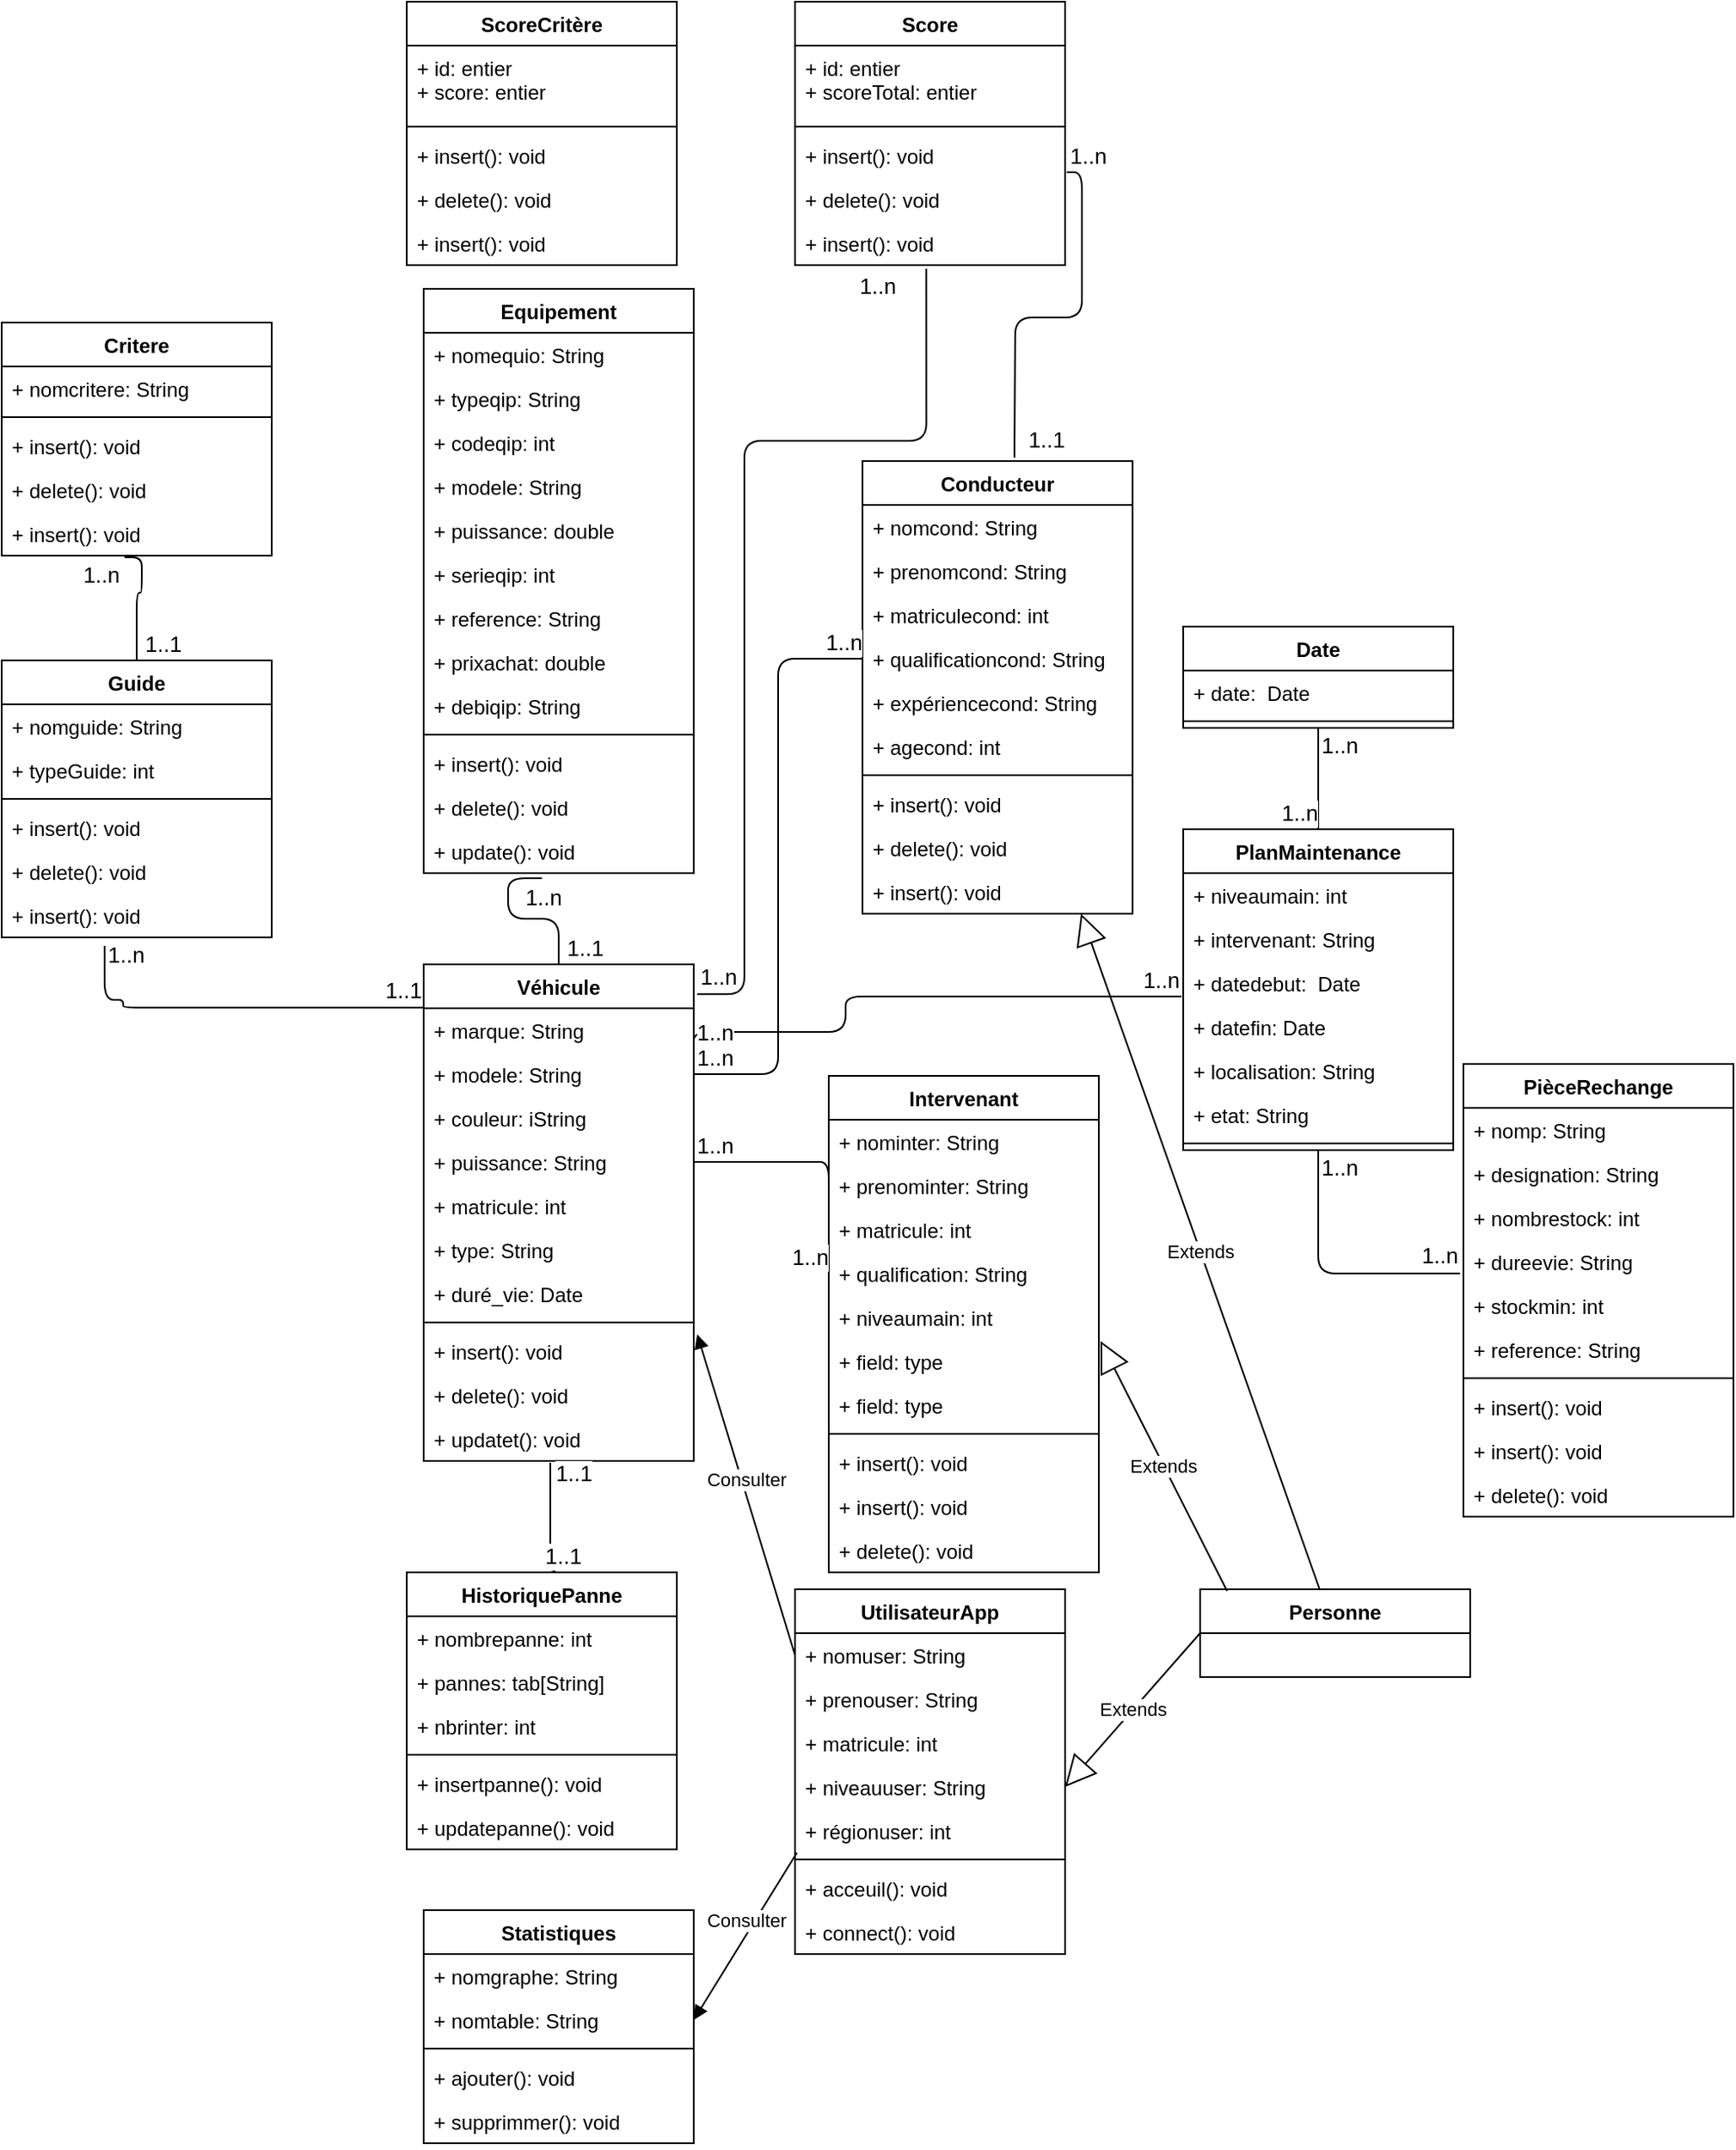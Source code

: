 <mxfile version="13.0.3" type="google"><diagram id="Pqej3reTSkmAabpRjrP4" name="Page-1"><mxGraphModel dx="828" dy="1621" grid="1" gridSize="10" guides="1" tooltips="1" connect="1" arrows="1" fold="1" page="1" pageScale="1" pageWidth="827" pageHeight="1169" math="0" shadow="0"><root><mxCell id="0"/><mxCell id="1" parent="0"/><mxCell id="Occ065-UrEAb67b5puTK-18" value="Intervenant" style="swimlane;fontStyle=1;align=center;verticalAlign=top;childLayout=stackLayout;horizontal=1;startSize=26;horizontalStack=0;resizeParent=1;resizeParentMax=0;resizeLast=0;collapsible=1;marginBottom=0;" parent="1" vertex="1"><mxGeometry x="570" y="156" width="160" height="294" as="geometry"/></mxCell><mxCell id="Occ065-UrEAb67b5puTK-41" value="+ nominter: String" style="text;strokeColor=none;fillColor=none;align=left;verticalAlign=top;spacingLeft=4;spacingRight=4;overflow=hidden;rotatable=0;points=[[0,0.5],[1,0.5]];portConstraint=eastwest;" parent="Occ065-UrEAb67b5puTK-18" vertex="1"><mxGeometry y="26" width="160" height="26" as="geometry"/></mxCell><mxCell id="Occ065-UrEAb67b5puTK-40" value="+ prenominter: String" style="text;strokeColor=none;fillColor=none;align=left;verticalAlign=top;spacingLeft=4;spacingRight=4;overflow=hidden;rotatable=0;points=[[0,0.5],[1,0.5]];portConstraint=eastwest;" parent="Occ065-UrEAb67b5puTK-18" vertex="1"><mxGeometry y="52" width="160" height="26" as="geometry"/></mxCell><mxCell id="Occ065-UrEAb67b5puTK-39" value="+ matricule: int" style="text;strokeColor=none;fillColor=none;align=left;verticalAlign=top;spacingLeft=4;spacingRight=4;overflow=hidden;rotatable=0;points=[[0,0.5],[1,0.5]];portConstraint=eastwest;" parent="Occ065-UrEAb67b5puTK-18" vertex="1"><mxGeometry y="78" width="160" height="26" as="geometry"/></mxCell><mxCell id="Occ065-UrEAb67b5puTK-38" value="+ qualification: String" style="text;strokeColor=none;fillColor=none;align=left;verticalAlign=top;spacingLeft=4;spacingRight=4;overflow=hidden;rotatable=0;points=[[0,0.5],[1,0.5]];portConstraint=eastwest;" parent="Occ065-UrEAb67b5puTK-18" vertex="1"><mxGeometry y="104" width="160" height="26" as="geometry"/></mxCell><mxCell id="Occ065-UrEAb67b5puTK-37" value="+ niveaumain: int" style="text;strokeColor=none;fillColor=none;align=left;verticalAlign=top;spacingLeft=4;spacingRight=4;overflow=hidden;rotatable=0;points=[[0,0.5],[1,0.5]];portConstraint=eastwest;" parent="Occ065-UrEAb67b5puTK-18" vertex="1"><mxGeometry y="130" width="160" height="26" as="geometry"/></mxCell><mxCell id="Occ065-UrEAb67b5puTK-36" value="+ field: type" style="text;strokeColor=none;fillColor=none;align=left;verticalAlign=top;spacingLeft=4;spacingRight=4;overflow=hidden;rotatable=0;points=[[0,0.5],[1,0.5]];portConstraint=eastwest;" parent="Occ065-UrEAb67b5puTK-18" vertex="1"><mxGeometry y="156" width="160" height="26" as="geometry"/></mxCell><mxCell id="Occ065-UrEAb67b5puTK-19" value="+ field: type" style="text;strokeColor=none;fillColor=none;align=left;verticalAlign=top;spacingLeft=4;spacingRight=4;overflow=hidden;rotatable=0;points=[[0,0.5],[1,0.5]];portConstraint=eastwest;" parent="Occ065-UrEAb67b5puTK-18" vertex="1"><mxGeometry y="182" width="160" height="26" as="geometry"/></mxCell><mxCell id="Occ065-UrEAb67b5puTK-20" value="" style="line;strokeWidth=1;fillColor=none;align=left;verticalAlign=middle;spacingTop=-1;spacingLeft=3;spacingRight=3;rotatable=0;labelPosition=right;points=[];portConstraint=eastwest;" parent="Occ065-UrEAb67b5puTK-18" vertex="1"><mxGeometry y="208" width="160" height="8" as="geometry"/></mxCell><mxCell id="Occ065-UrEAb67b5puTK-143" value="+ insert(): void" style="text;strokeColor=none;fillColor=none;align=left;verticalAlign=top;spacingLeft=4;spacingRight=4;overflow=hidden;rotatable=0;points=[[0,0.5],[1,0.5]];portConstraint=eastwest;" parent="Occ065-UrEAb67b5puTK-18" vertex="1"><mxGeometry y="216" width="160" height="26" as="geometry"/></mxCell><mxCell id="Occ065-UrEAb67b5puTK-145" value="+ insert(): void" style="text;strokeColor=none;fillColor=none;align=left;verticalAlign=top;spacingLeft=4;spacingRight=4;overflow=hidden;rotatable=0;points=[[0,0.5],[1,0.5]];portConstraint=eastwest;" parent="Occ065-UrEAb67b5puTK-18" vertex="1"><mxGeometry y="242" width="160" height="26" as="geometry"/></mxCell><mxCell id="Occ065-UrEAb67b5puTK-144" value="+ delete(): void" style="text;strokeColor=none;fillColor=none;align=left;verticalAlign=top;spacingLeft=4;spacingRight=4;overflow=hidden;rotatable=0;points=[[0,0.5],[1,0.5]];portConstraint=eastwest;" parent="Occ065-UrEAb67b5puTK-18" vertex="1"><mxGeometry y="268" width="160" height="26" as="geometry"/></mxCell><mxCell id="Occ065-UrEAb67b5puTK-181" value="PièceRechange" style="swimlane;fontStyle=1;align=center;verticalAlign=top;childLayout=stackLayout;horizontal=1;startSize=26;horizontalStack=0;resizeParent=1;resizeParentMax=0;resizeLast=0;collapsible=1;marginBottom=0;" parent="1" vertex="1"><mxGeometry x="946" y="149" width="160" height="268" as="geometry"/></mxCell><mxCell id="Occ065-UrEAb67b5puTK-182" value="+ nomp: String" style="text;strokeColor=none;fillColor=none;align=left;verticalAlign=top;spacingLeft=4;spacingRight=4;overflow=hidden;rotatable=0;points=[[0,0.5],[1,0.5]];portConstraint=eastwest;" parent="Occ065-UrEAb67b5puTK-181" vertex="1"><mxGeometry y="26" width="160" height="26" as="geometry"/></mxCell><mxCell id="Occ065-UrEAb67b5puTK-183" value="+ designation: String" style="text;strokeColor=none;fillColor=none;align=left;verticalAlign=top;spacingLeft=4;spacingRight=4;overflow=hidden;rotatable=0;points=[[0,0.5],[1,0.5]];portConstraint=eastwest;" parent="Occ065-UrEAb67b5puTK-181" vertex="1"><mxGeometry y="52" width="160" height="26" as="geometry"/></mxCell><mxCell id="Occ065-UrEAb67b5puTK-184" value="+ nombrestock: int" style="text;strokeColor=none;fillColor=none;align=left;verticalAlign=top;spacingLeft=4;spacingRight=4;overflow=hidden;rotatable=0;points=[[0,0.5],[1,0.5]];portConstraint=eastwest;" parent="Occ065-UrEAb67b5puTK-181" vertex="1"><mxGeometry y="78" width="160" height="26" as="geometry"/></mxCell><mxCell id="Occ065-UrEAb67b5puTK-185" value="+ dureevie: String" style="text;strokeColor=none;fillColor=none;align=left;verticalAlign=top;spacingLeft=4;spacingRight=4;overflow=hidden;rotatable=0;points=[[0,0.5],[1,0.5]];portConstraint=eastwest;" parent="Occ065-UrEAb67b5puTK-181" vertex="1"><mxGeometry y="104" width="160" height="26" as="geometry"/></mxCell><mxCell id="Occ065-UrEAb67b5puTK-186" value="+ stockmin: int" style="text;strokeColor=none;fillColor=none;align=left;verticalAlign=top;spacingLeft=4;spacingRight=4;overflow=hidden;rotatable=0;points=[[0,0.5],[1,0.5]];portConstraint=eastwest;" parent="Occ065-UrEAb67b5puTK-181" vertex="1"><mxGeometry y="130" width="160" height="26" as="geometry"/></mxCell><mxCell id="Occ065-UrEAb67b5puTK-187" value="+ reference: String" style="text;strokeColor=none;fillColor=none;align=left;verticalAlign=top;spacingLeft=4;spacingRight=4;overflow=hidden;rotatable=0;points=[[0,0.5],[1,0.5]];portConstraint=eastwest;" parent="Occ065-UrEAb67b5puTK-181" vertex="1"><mxGeometry y="156" width="160" height="26" as="geometry"/></mxCell><mxCell id="Occ065-UrEAb67b5puTK-189" value="" style="line;strokeWidth=1;fillColor=none;align=left;verticalAlign=middle;spacingTop=-1;spacingLeft=3;spacingRight=3;rotatable=0;labelPosition=right;points=[];portConstraint=eastwest;" parent="Occ065-UrEAb67b5puTK-181" vertex="1"><mxGeometry y="182" width="160" height="8" as="geometry"/></mxCell><mxCell id="Occ065-UrEAb67b5puTK-190" value="+ insert(): void" style="text;strokeColor=none;fillColor=none;align=left;verticalAlign=top;spacingLeft=4;spacingRight=4;overflow=hidden;rotatable=0;points=[[0,0.5],[1,0.5]];portConstraint=eastwest;" parent="Occ065-UrEAb67b5puTK-181" vertex="1"><mxGeometry y="190" width="160" height="26" as="geometry"/></mxCell><mxCell id="Occ065-UrEAb67b5puTK-191" value="+ insert(): void" style="text;strokeColor=none;fillColor=none;align=left;verticalAlign=top;spacingLeft=4;spacingRight=4;overflow=hidden;rotatable=0;points=[[0,0.5],[1,0.5]];portConstraint=eastwest;" parent="Occ065-UrEAb67b5puTK-181" vertex="1"><mxGeometry y="216" width="160" height="26" as="geometry"/></mxCell><mxCell id="Occ065-UrEAb67b5puTK-192" value="+ delete(): void" style="text;strokeColor=none;fillColor=none;align=left;verticalAlign=top;spacingLeft=4;spacingRight=4;overflow=hidden;rotatable=0;points=[[0,0.5],[1,0.5]];portConstraint=eastwest;" parent="Occ065-UrEAb67b5puTK-181" vertex="1"><mxGeometry y="242" width="160" height="26" as="geometry"/></mxCell><mxCell id="Occ065-UrEAb67b5puTK-42" value="Véhicule" style="swimlane;fontStyle=1;align=center;verticalAlign=top;childLayout=stackLayout;horizontal=1;startSize=26;horizontalStack=0;resizeParent=1;resizeParentMax=0;resizeLast=0;collapsible=1;marginBottom=0;" parent="1" vertex="1"><mxGeometry x="330" y="90" width="160" height="294" as="geometry"/></mxCell><mxCell id="Occ065-UrEAb67b5puTK-43" value="+ marque: String" style="text;strokeColor=none;fillColor=none;align=left;verticalAlign=top;spacingLeft=4;spacingRight=4;overflow=hidden;rotatable=0;points=[[0,0.5],[1,0.5]];portConstraint=eastwest;" parent="Occ065-UrEAb67b5puTK-42" vertex="1"><mxGeometry y="26" width="160" height="26" as="geometry"/></mxCell><mxCell id="Occ065-UrEAb67b5puTK-44" value="+ modele: String" style="text;strokeColor=none;fillColor=none;align=left;verticalAlign=top;spacingLeft=4;spacingRight=4;overflow=hidden;rotatable=0;points=[[0,0.5],[1,0.5]];portConstraint=eastwest;" parent="Occ065-UrEAb67b5puTK-42" vertex="1"><mxGeometry y="52" width="160" height="26" as="geometry"/></mxCell><mxCell id="Occ065-UrEAb67b5puTK-45" value="+ couleur: iString" style="text;strokeColor=none;fillColor=none;align=left;verticalAlign=top;spacingLeft=4;spacingRight=4;overflow=hidden;rotatable=0;points=[[0,0.5],[1,0.5]];portConstraint=eastwest;" parent="Occ065-UrEAb67b5puTK-42" vertex="1"><mxGeometry y="78" width="160" height="26" as="geometry"/></mxCell><mxCell id="Occ065-UrEAb67b5puTK-46" value="+ puissance: String" style="text;strokeColor=none;fillColor=none;align=left;verticalAlign=top;spacingLeft=4;spacingRight=4;overflow=hidden;rotatable=0;points=[[0,0.5],[1,0.5]];portConstraint=eastwest;" parent="Occ065-UrEAb67b5puTK-42" vertex="1"><mxGeometry y="104" width="160" height="26" as="geometry"/></mxCell><mxCell id="Occ065-UrEAb67b5puTK-47" value="+ matricule: int" style="text;strokeColor=none;fillColor=none;align=left;verticalAlign=top;spacingLeft=4;spacingRight=4;overflow=hidden;rotatable=0;points=[[0,0.5],[1,0.5]];portConstraint=eastwest;" parent="Occ065-UrEAb67b5puTK-42" vertex="1"><mxGeometry y="130" width="160" height="26" as="geometry"/></mxCell><mxCell id="Occ065-UrEAb67b5puTK-48" value="+ type: String" style="text;strokeColor=none;fillColor=none;align=left;verticalAlign=top;spacingLeft=4;spacingRight=4;overflow=hidden;rotatable=0;points=[[0,0.5],[1,0.5]];portConstraint=eastwest;" parent="Occ065-UrEAb67b5puTK-42" vertex="1"><mxGeometry y="156" width="160" height="26" as="geometry"/></mxCell><mxCell id="Occ065-UrEAb67b5puTK-49" value="+ duré_vie: Date" style="text;strokeColor=none;fillColor=none;align=left;verticalAlign=top;spacingLeft=4;spacingRight=4;overflow=hidden;rotatable=0;points=[[0,0.5],[1,0.5]];portConstraint=eastwest;" parent="Occ065-UrEAb67b5puTK-42" vertex="1"><mxGeometry y="182" width="160" height="26" as="geometry"/></mxCell><mxCell id="Occ065-UrEAb67b5puTK-50" value="" style="line;strokeWidth=1;fillColor=none;align=left;verticalAlign=middle;spacingTop=-1;spacingLeft=3;spacingRight=3;rotatable=0;labelPosition=right;points=[];portConstraint=eastwest;" parent="Occ065-UrEAb67b5puTK-42" vertex="1"><mxGeometry y="208" width="160" height="8" as="geometry"/></mxCell><mxCell id="Occ065-UrEAb67b5puTK-51" value="+ insert(): void" style="text;strokeColor=none;fillColor=none;align=left;verticalAlign=top;spacingLeft=4;spacingRight=4;overflow=hidden;rotatable=0;points=[[0,0.5],[1,0.5]];portConstraint=eastwest;" parent="Occ065-UrEAb67b5puTK-42" vertex="1"><mxGeometry y="216" width="160" height="26" as="geometry"/></mxCell><mxCell id="Occ065-UrEAb67b5puTK-134" value="+ delete(): void" style="text;strokeColor=none;fillColor=none;align=left;verticalAlign=top;spacingLeft=4;spacingRight=4;overflow=hidden;rotatable=0;points=[[0,0.5],[1,0.5]];portConstraint=eastwest;" parent="Occ065-UrEAb67b5puTK-42" vertex="1"><mxGeometry y="242" width="160" height="26" as="geometry"/></mxCell><mxCell id="Occ065-UrEAb67b5puTK-135" value="+ updatet(): void" style="text;strokeColor=none;fillColor=none;align=left;verticalAlign=top;spacingLeft=4;spacingRight=4;overflow=hidden;rotatable=0;points=[[0,0.5],[1,0.5]];portConstraint=eastwest;" parent="Occ065-UrEAb67b5puTK-42" vertex="1"><mxGeometry y="268" width="160" height="26" as="geometry"/></mxCell><mxCell id="Occ065-UrEAb67b5puTK-165" value="PlanMaintenance" style="swimlane;fontStyle=1;align=center;verticalAlign=top;childLayout=stackLayout;horizontal=1;startSize=26;horizontalStack=0;resizeParent=1;resizeParentMax=0;resizeLast=0;collapsible=1;marginBottom=0;" parent="1" vertex="1"><mxGeometry x="780" y="10" width="160" height="190" as="geometry"/></mxCell><mxCell id="Occ065-UrEAb67b5puTK-166" value="+ niveaumain: int" style="text;strokeColor=none;fillColor=none;align=left;verticalAlign=top;spacingLeft=4;spacingRight=4;overflow=hidden;rotatable=0;points=[[0,0.5],[1,0.5]];portConstraint=eastwest;" parent="Occ065-UrEAb67b5puTK-165" vertex="1"><mxGeometry y="26" width="160" height="26" as="geometry"/></mxCell><mxCell id="Occ065-UrEAb67b5puTK-167" value="+ intervenant: String" style="text;strokeColor=none;fillColor=none;align=left;verticalAlign=top;spacingLeft=4;spacingRight=4;overflow=hidden;rotatable=0;points=[[0,0.5],[1,0.5]];portConstraint=eastwest;" parent="Occ065-UrEAb67b5puTK-165" vertex="1"><mxGeometry y="52" width="160" height="26" as="geometry"/></mxCell><mxCell id="Occ065-UrEAb67b5puTK-168" value="+ datedebut:  Date" style="text;strokeColor=none;fillColor=none;align=left;verticalAlign=top;spacingLeft=4;spacingRight=4;overflow=hidden;rotatable=0;points=[[0,0.5],[1,0.5]];portConstraint=eastwest;" parent="Occ065-UrEAb67b5puTK-165" vertex="1"><mxGeometry y="78" width="160" height="26" as="geometry"/></mxCell><mxCell id="Occ065-UrEAb67b5puTK-169" value="+ datefin: Date" style="text;strokeColor=none;fillColor=none;align=left;verticalAlign=top;spacingLeft=4;spacingRight=4;overflow=hidden;rotatable=0;points=[[0,0.5],[1,0.5]];portConstraint=eastwest;" parent="Occ065-UrEAb67b5puTK-165" vertex="1"><mxGeometry y="104" width="160" height="26" as="geometry"/></mxCell><mxCell id="Occ065-UrEAb67b5puTK-171" value="+ localisation: String" style="text;strokeColor=none;fillColor=none;align=left;verticalAlign=top;spacingLeft=4;spacingRight=4;overflow=hidden;rotatable=0;points=[[0,0.5],[1,0.5]];portConstraint=eastwest;" parent="Occ065-UrEAb67b5puTK-165" vertex="1"><mxGeometry y="130" width="160" height="26" as="geometry"/></mxCell><mxCell id="Occ065-UrEAb67b5puTK-172" value="+ etat: String" style="text;strokeColor=none;fillColor=none;align=left;verticalAlign=top;spacingLeft=4;spacingRight=4;overflow=hidden;rotatable=0;points=[[0,0.5],[1,0.5]];portConstraint=eastwest;" parent="Occ065-UrEAb67b5puTK-165" vertex="1"><mxGeometry y="156" width="160" height="26" as="geometry"/></mxCell><mxCell id="Occ065-UrEAb67b5puTK-173" value="" style="line;strokeWidth=1;fillColor=none;align=left;verticalAlign=middle;spacingTop=-1;spacingLeft=3;spacingRight=3;rotatable=0;labelPosition=right;points=[];portConstraint=eastwest;" parent="Occ065-UrEAb67b5puTK-165" vertex="1"><mxGeometry y="182" width="160" height="8" as="geometry"/></mxCell><mxCell id="Occ065-UrEAb67b5puTK-216" value="Date" style="swimlane;fontStyle=1;align=center;verticalAlign=top;childLayout=stackLayout;horizontal=1;startSize=26;horizontalStack=0;resizeParent=1;resizeParentMax=0;resizeLast=0;collapsible=1;marginBottom=0;" parent="1" vertex="1"><mxGeometry x="780" y="-110" width="160" height="60" as="geometry"/></mxCell><mxCell id="Occ065-UrEAb67b5puTK-219" value="+ date:  Date" style="text;strokeColor=none;fillColor=none;align=left;verticalAlign=top;spacingLeft=4;spacingRight=4;overflow=hidden;rotatable=0;points=[[0,0.5],[1,0.5]];portConstraint=eastwest;" parent="Occ065-UrEAb67b5puTK-216" vertex="1"><mxGeometry y="26" width="160" height="26" as="geometry"/></mxCell><mxCell id="Occ065-UrEAb67b5puTK-223" value="" style="line;strokeWidth=1;fillColor=none;align=left;verticalAlign=middle;spacingTop=-1;spacingLeft=3;spacingRight=3;rotatable=0;labelPosition=right;points=[];portConstraint=eastwest;" parent="Occ065-UrEAb67b5puTK-216" vertex="1"><mxGeometry y="52" width="160" height="8" as="geometry"/></mxCell><mxCell id="Occ065-UrEAb67b5puTK-119" value="HistoriquePanne" style="swimlane;fontStyle=1;align=center;verticalAlign=top;childLayout=stackLayout;horizontal=1;startSize=26;horizontalStack=0;resizeParent=1;resizeParentMax=0;resizeLast=0;collapsible=1;marginBottom=0;" parent="1" vertex="1"><mxGeometry x="320" y="450" width="160" height="164" as="geometry"/></mxCell><mxCell id="Occ065-UrEAb67b5puTK-120" value="+ nombrepanne: int" style="text;strokeColor=none;fillColor=none;align=left;verticalAlign=top;spacingLeft=4;spacingRight=4;overflow=hidden;rotatable=0;points=[[0,0.5],[1,0.5]];portConstraint=eastwest;" parent="Occ065-UrEAb67b5puTK-119" vertex="1"><mxGeometry y="26" width="160" height="26" as="geometry"/></mxCell><mxCell id="Occ065-UrEAb67b5puTK-121" value="+ pannes: tab[String]" style="text;strokeColor=none;fillColor=none;align=left;verticalAlign=top;spacingLeft=4;spacingRight=4;overflow=hidden;rotatable=0;points=[[0,0.5],[1,0.5]];portConstraint=eastwest;" parent="Occ065-UrEAb67b5puTK-119" vertex="1"><mxGeometry y="52" width="160" height="26" as="geometry"/></mxCell><mxCell id="Occ065-UrEAb67b5puTK-122" value="+ nbrinter: int" style="text;strokeColor=none;fillColor=none;align=left;verticalAlign=top;spacingLeft=4;spacingRight=4;overflow=hidden;rotatable=0;points=[[0,0.5],[1,0.5]];portConstraint=eastwest;" parent="Occ065-UrEAb67b5puTK-119" vertex="1"><mxGeometry y="78" width="160" height="26" as="geometry"/></mxCell><mxCell id="Occ065-UrEAb67b5puTK-127" value="" style="line;strokeWidth=1;fillColor=none;align=left;verticalAlign=middle;spacingTop=-1;spacingLeft=3;spacingRight=3;rotatable=0;labelPosition=right;points=[];portConstraint=eastwest;" parent="Occ065-UrEAb67b5puTK-119" vertex="1"><mxGeometry y="104" width="160" height="8" as="geometry"/></mxCell><mxCell id="Occ065-UrEAb67b5puTK-128" value="+ insertpanne(): void" style="text;strokeColor=none;fillColor=none;align=left;verticalAlign=top;spacingLeft=4;spacingRight=4;overflow=hidden;rotatable=0;points=[[0,0.5],[1,0.5]];portConstraint=eastwest;" parent="Occ065-UrEAb67b5puTK-119" vertex="1"><mxGeometry y="112" width="160" height="26" as="geometry"/></mxCell><mxCell id="Occ065-UrEAb67b5puTK-130" value="+ updatepanne(): void" style="text;strokeColor=none;fillColor=none;align=left;verticalAlign=top;spacingLeft=4;spacingRight=4;overflow=hidden;rotatable=0;points=[[0,0.5],[1,0.5]];portConstraint=eastwest;" parent="Occ065-UrEAb67b5puTK-119" vertex="1"><mxGeometry y="138" width="160" height="26" as="geometry"/></mxCell><mxCell id="Occ065-UrEAb67b5puTK-104" value="Guide" style="swimlane;fontStyle=1;align=center;verticalAlign=top;childLayout=stackLayout;horizontal=1;startSize=26;horizontalStack=0;resizeParent=1;resizeParentMax=0;resizeLast=0;collapsible=1;marginBottom=0;" parent="1" vertex="1"><mxGeometry x="80" y="-90" width="160" height="164" as="geometry"/></mxCell><mxCell id="Occ065-UrEAb67b5puTK-105" value="+ nomguide: String" style="text;strokeColor=none;fillColor=none;align=left;verticalAlign=top;spacingLeft=4;spacingRight=4;overflow=hidden;rotatable=0;points=[[0,0.5],[1,0.5]];portConstraint=eastwest;" parent="Occ065-UrEAb67b5puTK-104" vertex="1"><mxGeometry y="26" width="160" height="26" as="geometry"/></mxCell><mxCell id="Occ065-UrEAb67b5puTK-107" value="+ typeGuide: int" style="text;strokeColor=none;fillColor=none;align=left;verticalAlign=top;spacingLeft=4;spacingRight=4;overflow=hidden;rotatable=0;points=[[0,0.5],[1,0.5]];portConstraint=eastwest;" parent="Occ065-UrEAb67b5puTK-104" vertex="1"><mxGeometry y="52" width="160" height="26" as="geometry"/></mxCell><mxCell id="Occ065-UrEAb67b5puTK-112" value="" style="line;strokeWidth=1;fillColor=none;align=left;verticalAlign=middle;spacingTop=-1;spacingLeft=3;spacingRight=3;rotatable=0;labelPosition=right;points=[];portConstraint=eastwest;" parent="Occ065-UrEAb67b5puTK-104" vertex="1"><mxGeometry y="78" width="160" height="8" as="geometry"/></mxCell><mxCell id="Occ065-UrEAb67b5puTK-152" value="+ insert(): void" style="text;strokeColor=none;fillColor=none;align=left;verticalAlign=top;spacingLeft=4;spacingRight=4;overflow=hidden;rotatable=0;points=[[0,0.5],[1,0.5]];portConstraint=eastwest;" parent="Occ065-UrEAb67b5puTK-104" vertex="1"><mxGeometry y="86" width="160" height="26" as="geometry"/></mxCell><mxCell id="Occ065-UrEAb67b5puTK-151" value="+ delete(): void" style="text;strokeColor=none;fillColor=none;align=left;verticalAlign=top;spacingLeft=4;spacingRight=4;overflow=hidden;rotatable=0;points=[[0,0.5],[1,0.5]];portConstraint=eastwest;" parent="Occ065-UrEAb67b5puTK-104" vertex="1"><mxGeometry y="112" width="160" height="26" as="geometry"/></mxCell><mxCell id="Occ065-UrEAb67b5puTK-150" value="+ insert(): void" style="text;strokeColor=none;fillColor=none;align=left;verticalAlign=top;spacingLeft=4;spacingRight=4;overflow=hidden;rotatable=0;points=[[0,0.5],[1,0.5]];portConstraint=eastwest;" parent="Occ065-UrEAb67b5puTK-104" vertex="1"><mxGeometry y="138" width="160" height="26" as="geometry"/></mxCell><mxCell id="Occ065-UrEAb67b5puTK-229" value="Critere" style="swimlane;fontStyle=1;align=center;verticalAlign=top;childLayout=stackLayout;horizontal=1;startSize=26;horizontalStack=0;resizeParent=1;resizeParentMax=0;resizeLast=0;collapsible=1;marginBottom=0;" parent="1" vertex="1"><mxGeometry x="80" y="-290" width="160" height="138" as="geometry"/></mxCell><mxCell id="Occ065-UrEAb67b5puTK-230" value="+ nomcritere: String" style="text;strokeColor=none;fillColor=none;align=left;verticalAlign=top;spacingLeft=4;spacingRight=4;overflow=hidden;rotatable=0;points=[[0,0.5],[1,0.5]];portConstraint=eastwest;" parent="Occ065-UrEAb67b5puTK-229" vertex="1"><mxGeometry y="26" width="160" height="26" as="geometry"/></mxCell><mxCell id="Occ065-UrEAb67b5puTK-232" value="" style="line;strokeWidth=1;fillColor=none;align=left;verticalAlign=middle;spacingTop=-1;spacingLeft=3;spacingRight=3;rotatable=0;labelPosition=right;points=[];portConstraint=eastwest;" parent="Occ065-UrEAb67b5puTK-229" vertex="1"><mxGeometry y="52" width="160" height="8" as="geometry"/></mxCell><mxCell id="Occ065-UrEAb67b5puTK-233" value="+ insert(): void" style="text;strokeColor=none;fillColor=none;align=left;verticalAlign=top;spacingLeft=4;spacingRight=4;overflow=hidden;rotatable=0;points=[[0,0.5],[1,0.5]];portConstraint=eastwest;" parent="Occ065-UrEAb67b5puTK-229" vertex="1"><mxGeometry y="60" width="160" height="26" as="geometry"/></mxCell><mxCell id="Occ065-UrEAb67b5puTK-234" value="+ delete(): void" style="text;strokeColor=none;fillColor=none;align=left;verticalAlign=top;spacingLeft=4;spacingRight=4;overflow=hidden;rotatable=0;points=[[0,0.5],[1,0.5]];portConstraint=eastwest;" parent="Occ065-UrEAb67b5puTK-229" vertex="1"><mxGeometry y="86" width="160" height="26" as="geometry"/></mxCell><mxCell id="Occ065-UrEAb67b5puTK-235" value="+ insert(): void" style="text;strokeColor=none;fillColor=none;align=left;verticalAlign=top;spacingLeft=4;spacingRight=4;overflow=hidden;rotatable=0;points=[[0,0.5],[1,0.5]];portConstraint=eastwest;" parent="Occ065-UrEAb67b5puTK-229" vertex="1"><mxGeometry y="112" width="160" height="26" as="geometry"/></mxCell><mxCell id="Occ065-UrEAb67b5puTK-90" value="Conducteur" style="swimlane;fontStyle=1;align=center;verticalAlign=top;childLayout=stackLayout;horizontal=1;startSize=26;horizontalStack=0;resizeParent=1;resizeParentMax=0;resizeLast=0;collapsible=1;marginBottom=0;" parent="1" vertex="1"><mxGeometry x="590" y="-208" width="160" height="268" as="geometry"/></mxCell><mxCell id="Occ065-UrEAb67b5puTK-91" value="+ nomcond: String" style="text;strokeColor=none;fillColor=none;align=left;verticalAlign=top;spacingLeft=4;spacingRight=4;overflow=hidden;rotatable=0;points=[[0,0.5],[1,0.5]];portConstraint=eastwest;" parent="Occ065-UrEAb67b5puTK-90" vertex="1"><mxGeometry y="26" width="160" height="26" as="geometry"/></mxCell><mxCell id="Occ065-UrEAb67b5puTK-92" value="+ prenomcond: String" style="text;strokeColor=none;fillColor=none;align=left;verticalAlign=top;spacingLeft=4;spacingRight=4;overflow=hidden;rotatable=0;points=[[0,0.5],[1,0.5]];portConstraint=eastwest;" parent="Occ065-UrEAb67b5puTK-90" vertex="1"><mxGeometry y="52" width="160" height="26" as="geometry"/></mxCell><mxCell id="Occ065-UrEAb67b5puTK-93" value="+ matriculecond: int" style="text;strokeColor=none;fillColor=none;align=left;verticalAlign=top;spacingLeft=4;spacingRight=4;overflow=hidden;rotatable=0;points=[[0,0.5],[1,0.5]];portConstraint=eastwest;" parent="Occ065-UrEAb67b5puTK-90" vertex="1"><mxGeometry y="78" width="160" height="26" as="geometry"/></mxCell><mxCell id="Occ065-UrEAb67b5puTK-94" value="+ qualificationcond: String" style="text;strokeColor=none;fillColor=none;align=left;verticalAlign=top;spacingLeft=4;spacingRight=4;overflow=hidden;rotatable=0;points=[[0,0.5],[1,0.5]];portConstraint=eastwest;" parent="Occ065-UrEAb67b5puTK-90" vertex="1"><mxGeometry y="104" width="160" height="26" as="geometry"/></mxCell><mxCell id="Occ065-UrEAb67b5puTK-95" value="+ expériencecond: String" style="text;strokeColor=none;fillColor=none;align=left;verticalAlign=top;spacingLeft=4;spacingRight=4;overflow=hidden;rotatable=0;points=[[0,0.5],[1,0.5]];portConstraint=eastwest;" parent="Occ065-UrEAb67b5puTK-90" vertex="1"><mxGeometry y="130" width="160" height="26" as="geometry"/></mxCell><mxCell id="Occ065-UrEAb67b5puTK-96" value="+ agecond: int" style="text;strokeColor=none;fillColor=none;align=left;verticalAlign=top;spacingLeft=4;spacingRight=4;overflow=hidden;rotatable=0;points=[[0,0.5],[1,0.5]];portConstraint=eastwest;" parent="Occ065-UrEAb67b5puTK-90" vertex="1"><mxGeometry y="156" width="160" height="26" as="geometry"/></mxCell><mxCell id="Occ065-UrEAb67b5puTK-98" value="" style="line;strokeWidth=1;fillColor=none;align=left;verticalAlign=middle;spacingTop=-1;spacingLeft=3;spacingRight=3;rotatable=0;labelPosition=right;points=[];portConstraint=eastwest;" parent="Occ065-UrEAb67b5puTK-90" vertex="1"><mxGeometry y="182" width="160" height="8" as="geometry"/></mxCell><mxCell id="Occ065-UrEAb67b5puTK-142" value="+ insert(): void" style="text;strokeColor=none;fillColor=none;align=left;verticalAlign=top;spacingLeft=4;spacingRight=4;overflow=hidden;rotatable=0;points=[[0,0.5],[1,0.5]];portConstraint=eastwest;" parent="Occ065-UrEAb67b5puTK-90" vertex="1"><mxGeometry y="190" width="160" height="26" as="geometry"/></mxCell><mxCell id="Occ065-UrEAb67b5puTK-141" value="+ delete(): void" style="text;strokeColor=none;fillColor=none;align=left;verticalAlign=top;spacingLeft=4;spacingRight=4;overflow=hidden;rotatable=0;points=[[0,0.5],[1,0.5]];portConstraint=eastwest;" parent="Occ065-UrEAb67b5puTK-90" vertex="1"><mxGeometry y="216" width="160" height="26" as="geometry"/></mxCell><mxCell id="Occ065-UrEAb67b5puTK-140" value="+ insert(): void" style="text;strokeColor=none;fillColor=none;align=left;verticalAlign=top;spacingLeft=4;spacingRight=4;overflow=hidden;rotatable=0;points=[[0,0.5],[1,0.5]];portConstraint=eastwest;" parent="Occ065-UrEAb67b5puTK-90" vertex="1"><mxGeometry y="242" width="160" height="26" as="geometry"/></mxCell><mxCell id="Occ065-UrEAb67b5puTK-240" value="Score" style="swimlane;fontStyle=1;align=center;verticalAlign=top;childLayout=stackLayout;horizontal=1;startSize=26;horizontalStack=0;resizeParent=1;resizeParentMax=0;resizeLast=0;collapsible=1;marginBottom=0;" parent="1" vertex="1"><mxGeometry x="550" y="-480" width="160" height="156" as="geometry"/></mxCell><mxCell id="Occ065-UrEAb67b5puTK-246" value="+ id: entier&#10;+ scoreTotal: entier&#10;" style="text;strokeColor=none;fillColor=none;align=left;verticalAlign=top;spacingLeft=4;spacingRight=4;overflow=hidden;rotatable=0;points=[[0,0.5],[1,0.5]];portConstraint=eastwest;" parent="Occ065-UrEAb67b5puTK-240" vertex="1"><mxGeometry y="26" width="160" height="44" as="geometry"/></mxCell><mxCell id="Occ065-UrEAb67b5puTK-247" value="" style="line;strokeWidth=1;fillColor=none;align=left;verticalAlign=middle;spacingTop=-1;spacingLeft=3;spacingRight=3;rotatable=0;labelPosition=right;points=[];portConstraint=eastwest;" parent="Occ065-UrEAb67b5puTK-240" vertex="1"><mxGeometry y="70" width="160" height="8" as="geometry"/></mxCell><mxCell id="Occ065-UrEAb67b5puTK-248" value="+ insert(): void" style="text;strokeColor=none;fillColor=none;align=left;verticalAlign=top;spacingLeft=4;spacingRight=4;overflow=hidden;rotatable=0;points=[[0,0.5],[1,0.5]];portConstraint=eastwest;" parent="Occ065-UrEAb67b5puTK-240" vertex="1"><mxGeometry y="78" width="160" height="26" as="geometry"/></mxCell><mxCell id="Occ065-UrEAb67b5puTK-249" value="+ delete(): void" style="text;strokeColor=none;fillColor=none;align=left;verticalAlign=top;spacingLeft=4;spacingRight=4;overflow=hidden;rotatable=0;points=[[0,0.5],[1,0.5]];portConstraint=eastwest;" parent="Occ065-UrEAb67b5puTK-240" vertex="1"><mxGeometry y="104" width="160" height="26" as="geometry"/></mxCell><mxCell id="Occ065-UrEAb67b5puTK-250" value="+ insert(): void" style="text;strokeColor=none;fillColor=none;align=left;verticalAlign=top;spacingLeft=4;spacingRight=4;overflow=hidden;rotatable=0;points=[[0,0.5],[1,0.5]];portConstraint=eastwest;" parent="Occ065-UrEAb67b5puTK-240" vertex="1"><mxGeometry y="130" width="160" height="26" as="geometry"/></mxCell><mxCell id="Occ065-UrEAb67b5puTK-73" value="Equipement" style="swimlane;fontStyle=1;align=center;verticalAlign=top;childLayout=stackLayout;horizontal=1;startSize=26;horizontalStack=0;resizeParent=1;resizeParentMax=0;resizeLast=0;collapsible=1;marginBottom=0;" parent="1" vertex="1"><mxGeometry x="330" y="-310" width="160" height="346" as="geometry"/></mxCell><mxCell id="Occ065-UrEAb67b5puTK-74" value="+ nomequio: String" style="text;strokeColor=none;fillColor=none;align=left;verticalAlign=top;spacingLeft=4;spacingRight=4;overflow=hidden;rotatable=0;points=[[0,0.5],[1,0.5]];portConstraint=eastwest;" parent="Occ065-UrEAb67b5puTK-73" vertex="1"><mxGeometry y="26" width="160" height="26" as="geometry"/></mxCell><mxCell id="Occ065-UrEAb67b5puTK-75" value="+ typeqip: String" style="text;strokeColor=none;fillColor=none;align=left;verticalAlign=top;spacingLeft=4;spacingRight=4;overflow=hidden;rotatable=0;points=[[0,0.5],[1,0.5]];portConstraint=eastwest;" parent="Occ065-UrEAb67b5puTK-73" vertex="1"><mxGeometry y="52" width="160" height="26" as="geometry"/></mxCell><mxCell id="Occ065-UrEAb67b5puTK-76" value="+ codeqip: int" style="text;strokeColor=none;fillColor=none;align=left;verticalAlign=top;spacingLeft=4;spacingRight=4;overflow=hidden;rotatable=0;points=[[0,0.5],[1,0.5]];portConstraint=eastwest;" parent="Occ065-UrEAb67b5puTK-73" vertex="1"><mxGeometry y="78" width="160" height="26" as="geometry"/></mxCell><mxCell id="Occ065-UrEAb67b5puTK-77" value="+ modele: String" style="text;strokeColor=none;fillColor=none;align=left;verticalAlign=top;spacingLeft=4;spacingRight=4;overflow=hidden;rotatable=0;points=[[0,0.5],[1,0.5]];portConstraint=eastwest;" parent="Occ065-UrEAb67b5puTK-73" vertex="1"><mxGeometry y="104" width="160" height="26" as="geometry"/></mxCell><mxCell id="Occ065-UrEAb67b5puTK-78" value="+ puissance: double" style="text;strokeColor=none;fillColor=none;align=left;verticalAlign=top;spacingLeft=4;spacingRight=4;overflow=hidden;rotatable=0;points=[[0,0.5],[1,0.5]];portConstraint=eastwest;" parent="Occ065-UrEAb67b5puTK-73" vertex="1"><mxGeometry y="130" width="160" height="26" as="geometry"/></mxCell><mxCell id="Occ065-UrEAb67b5puTK-79" value="+ serieqip: int" style="text;strokeColor=none;fillColor=none;align=left;verticalAlign=top;spacingLeft=4;spacingRight=4;overflow=hidden;rotatable=0;points=[[0,0.5],[1,0.5]];portConstraint=eastwest;" parent="Occ065-UrEAb67b5puTK-73" vertex="1"><mxGeometry y="156" width="160" height="26" as="geometry"/></mxCell><mxCell id="Occ065-UrEAb67b5puTK-80" value="+ reference: String" style="text;strokeColor=none;fillColor=none;align=left;verticalAlign=top;spacingLeft=4;spacingRight=4;overflow=hidden;rotatable=0;points=[[0,0.5],[1,0.5]];portConstraint=eastwest;" parent="Occ065-UrEAb67b5puTK-73" vertex="1"><mxGeometry y="182" width="160" height="26" as="geometry"/></mxCell><mxCell id="Occ065-UrEAb67b5puTK-84" value="+ prixachat: double" style="text;strokeColor=none;fillColor=none;align=left;verticalAlign=top;spacingLeft=4;spacingRight=4;overflow=hidden;rotatable=0;points=[[0,0.5],[1,0.5]];portConstraint=eastwest;" parent="Occ065-UrEAb67b5puTK-73" vertex="1"><mxGeometry y="208" width="160" height="26" as="geometry"/></mxCell><mxCell id="Occ065-UrEAb67b5puTK-85" value="+ debiqip: String" style="text;strokeColor=none;fillColor=none;align=left;verticalAlign=top;spacingLeft=4;spacingRight=4;overflow=hidden;rotatable=0;points=[[0,0.5],[1,0.5]];portConstraint=eastwest;" parent="Occ065-UrEAb67b5puTK-73" vertex="1"><mxGeometry y="234" width="160" height="26" as="geometry"/></mxCell><mxCell id="Occ065-UrEAb67b5puTK-81" value="" style="line;strokeWidth=1;fillColor=none;align=left;verticalAlign=middle;spacingTop=-1;spacingLeft=3;spacingRight=3;rotatable=0;labelPosition=right;points=[];portConstraint=eastwest;" parent="Occ065-UrEAb67b5puTK-73" vertex="1"><mxGeometry y="260" width="160" height="8" as="geometry"/></mxCell><mxCell id="Occ065-UrEAb67b5puTK-82" value="+ insert(): void" style="text;strokeColor=none;fillColor=none;align=left;verticalAlign=top;spacingLeft=4;spacingRight=4;overflow=hidden;rotatable=0;points=[[0,0.5],[1,0.5]];portConstraint=eastwest;" parent="Occ065-UrEAb67b5puTK-73" vertex="1"><mxGeometry y="268" width="160" height="26" as="geometry"/></mxCell><mxCell id="Occ065-UrEAb67b5puTK-136" value="+ delete(): void" style="text;strokeColor=none;fillColor=none;align=left;verticalAlign=top;spacingLeft=4;spacingRight=4;overflow=hidden;rotatable=0;points=[[0,0.5],[1,0.5]];portConstraint=eastwest;" parent="Occ065-UrEAb67b5puTK-73" vertex="1"><mxGeometry y="294" width="160" height="26" as="geometry"/></mxCell><mxCell id="Occ065-UrEAb67b5puTK-138" value="+ update(): void" style="text;strokeColor=none;fillColor=none;align=left;verticalAlign=top;spacingLeft=4;spacingRight=4;overflow=hidden;rotatable=0;points=[[0,0.5],[1,0.5]];portConstraint=eastwest;" parent="Occ065-UrEAb67b5puTK-73" vertex="1"><mxGeometry y="320" width="160" height="26" as="geometry"/></mxCell><mxCell id="Occ065-UrEAb67b5puTK-53" value="UtilisateurApp" style="swimlane;fontStyle=1;align=center;verticalAlign=top;childLayout=stackLayout;horizontal=1;startSize=26;horizontalStack=0;resizeParent=1;resizeParentMax=0;resizeLast=0;collapsible=1;marginBottom=0;" parent="1" vertex="1"><mxGeometry x="550" y="460" width="160" height="216" as="geometry"/></mxCell><mxCell id="Occ065-UrEAb67b5puTK-54" value="+ nomuser: String" style="text;strokeColor=none;fillColor=none;align=left;verticalAlign=top;spacingLeft=4;spacingRight=4;overflow=hidden;rotatable=0;points=[[0,0.5],[1,0.5]];portConstraint=eastwest;" parent="Occ065-UrEAb67b5puTK-53" vertex="1"><mxGeometry y="26" width="160" height="26" as="geometry"/></mxCell><mxCell id="Occ065-UrEAb67b5puTK-55" value="+ prenouser: String" style="text;strokeColor=none;fillColor=none;align=left;verticalAlign=top;spacingLeft=4;spacingRight=4;overflow=hidden;rotatable=0;points=[[0,0.5],[1,0.5]];portConstraint=eastwest;" parent="Occ065-UrEAb67b5puTK-53" vertex="1"><mxGeometry y="52" width="160" height="26" as="geometry"/></mxCell><mxCell id="Occ065-UrEAb67b5puTK-56" value="+ matricule: int" style="text;strokeColor=none;fillColor=none;align=left;verticalAlign=top;spacingLeft=4;spacingRight=4;overflow=hidden;rotatable=0;points=[[0,0.5],[1,0.5]];portConstraint=eastwest;" parent="Occ065-UrEAb67b5puTK-53" vertex="1"><mxGeometry y="78" width="160" height="26" as="geometry"/></mxCell><mxCell id="Occ065-UrEAb67b5puTK-57" value="+ niveauuser: String" style="text;strokeColor=none;fillColor=none;align=left;verticalAlign=top;spacingLeft=4;spacingRight=4;overflow=hidden;rotatable=0;points=[[0,0.5],[1,0.5]];portConstraint=eastwest;" parent="Occ065-UrEAb67b5puTK-53" vertex="1"><mxGeometry y="104" width="160" height="26" as="geometry"/></mxCell><mxCell id="Occ065-UrEAb67b5puTK-58" value="+ régionuser: int" style="text;strokeColor=none;fillColor=none;align=left;verticalAlign=top;spacingLeft=4;spacingRight=4;overflow=hidden;rotatable=0;points=[[0,0.5],[1,0.5]];portConstraint=eastwest;" parent="Occ065-UrEAb67b5puTK-53" vertex="1"><mxGeometry y="130" width="160" height="26" as="geometry"/></mxCell><mxCell id="Occ065-UrEAb67b5puTK-61" value="" style="line;strokeWidth=1;fillColor=none;align=left;verticalAlign=middle;spacingTop=-1;spacingLeft=3;spacingRight=3;rotatable=0;labelPosition=right;points=[];portConstraint=eastwest;" parent="Occ065-UrEAb67b5puTK-53" vertex="1"><mxGeometry y="156" width="160" height="8" as="geometry"/></mxCell><mxCell id="Occ065-UrEAb67b5puTK-62" value="+ acceuil(): void" style="text;strokeColor=none;fillColor=none;align=left;verticalAlign=top;spacingLeft=4;spacingRight=4;overflow=hidden;rotatable=0;points=[[0,0.5],[1,0.5]];portConstraint=eastwest;" parent="Occ065-UrEAb67b5puTK-53" vertex="1"><mxGeometry y="164" width="160" height="26" as="geometry"/></mxCell><mxCell id="Occ065-UrEAb67b5puTK-146" value="+ connect(): void" style="text;strokeColor=none;fillColor=none;align=left;verticalAlign=top;spacingLeft=4;spacingRight=4;overflow=hidden;rotatable=0;points=[[0,0.5],[1,0.5]];portConstraint=eastwest;" parent="Occ065-UrEAb67b5puTK-53" vertex="1"><mxGeometry y="190" width="160" height="26" as="geometry"/></mxCell><mxCell id="Occ065-UrEAb67b5puTK-204" value="Statistiques" style="swimlane;fontStyle=1;align=center;verticalAlign=top;childLayout=stackLayout;horizontal=1;startSize=26;horizontalStack=0;resizeParent=1;resizeParentMax=0;resizeLast=0;collapsible=1;marginBottom=0;" parent="1" vertex="1"><mxGeometry x="330" y="650" width="160" height="138" as="geometry"/></mxCell><mxCell id="Occ065-UrEAb67b5puTK-205" value="+ nomgraphe: String" style="text;strokeColor=none;fillColor=none;align=left;verticalAlign=top;spacingLeft=4;spacingRight=4;overflow=hidden;rotatable=0;points=[[0,0.5],[1,0.5]];portConstraint=eastwest;" parent="Occ065-UrEAb67b5puTK-204" vertex="1"><mxGeometry y="26" width="160" height="26" as="geometry"/></mxCell><mxCell id="Occ065-UrEAb67b5puTK-206" value="+ nomtable: String" style="text;strokeColor=none;fillColor=none;align=left;verticalAlign=top;spacingLeft=4;spacingRight=4;overflow=hidden;rotatable=0;points=[[0,0.5],[1,0.5]];portConstraint=eastwest;" parent="Occ065-UrEAb67b5puTK-204" vertex="1"><mxGeometry y="52" width="160" height="26" as="geometry"/></mxCell><mxCell id="Occ065-UrEAb67b5puTK-210" value="" style="line;strokeWidth=1;fillColor=none;align=left;verticalAlign=middle;spacingTop=-1;spacingLeft=3;spacingRight=3;rotatable=0;labelPosition=right;points=[];portConstraint=eastwest;" parent="Occ065-UrEAb67b5puTK-204" vertex="1"><mxGeometry y="78" width="160" height="8" as="geometry"/></mxCell><mxCell id="Occ065-UrEAb67b5puTK-211" value="+ ajouter(): void" style="text;strokeColor=none;fillColor=none;align=left;verticalAlign=top;spacingLeft=4;spacingRight=4;overflow=hidden;rotatable=0;points=[[0,0.5],[1,0.5]];portConstraint=eastwest;" parent="Occ065-UrEAb67b5puTK-204" vertex="1"><mxGeometry y="86" width="160" height="26" as="geometry"/></mxCell><mxCell id="Occ065-UrEAb67b5puTK-212" value="+ supprimmer(): void" style="text;strokeColor=none;fillColor=none;align=left;verticalAlign=top;spacingLeft=4;spacingRight=4;overflow=hidden;rotatable=0;points=[[0,0.5],[1,0.5]];portConstraint=eastwest;" parent="Occ065-UrEAb67b5puTK-204" vertex="1"><mxGeometry y="112" width="160" height="26" as="geometry"/></mxCell><mxCell id="Occ065-UrEAb67b5puTK-153" value="Personne" style="swimlane;fontStyle=1;align=center;verticalAlign=top;childLayout=stackLayout;horizontal=1;startSize=26;horizontalStack=0;resizeParent=1;resizeParentMax=0;resizeLast=0;collapsible=1;marginBottom=0;" parent="1" vertex="1"><mxGeometry x="790" y="460" width="160" height="52" as="geometry"/></mxCell><mxCell id="Occ065-UrEAb67b5puTK-70" value="" style="endArrow=none;html=1;edgeStyle=orthogonalEdgeStyle;entryX=0;entryY=0.5;entryDx=0;entryDy=0;exitX=1;exitY=0.5;exitDx=0;exitDy=0;" parent="1" source="Occ065-UrEAb67b5puTK-46" target="Occ065-UrEAb67b5puTK-38" edge="1"><mxGeometry relative="1" as="geometry"><mxPoint x="80" y="140" as="sourcePoint"/><mxPoint x="240" y="140" as="targetPoint"/><Array as="points"><mxPoint x="550" y="207"/><mxPoint x="550" y="207"/></Array></mxGeometry></mxCell><mxCell id="Occ065-UrEAb67b5puTK-71" value="&lt;font style=&quot;font-size: 13px&quot;&gt;1..n&lt;/font&gt;" style="resizable=0;html=1;align=left;verticalAlign=bottom;labelBackgroundColor=#ffffff;fontSize=10;" parent="Occ065-UrEAb67b5puTK-70" connectable="0" vertex="1"><mxGeometry x="-1" relative="1" as="geometry"/></mxCell><mxCell id="Occ065-UrEAb67b5puTK-72" value="&lt;span style=&quot;font-size: 13px ; text-align: left&quot;&gt;1..n&lt;/span&gt;" style="resizable=0;html=1;align=right;verticalAlign=bottom;labelBackgroundColor=#ffffff;fontSize=10;" parent="Occ065-UrEAb67b5puTK-70" connectable="0" vertex="1"><mxGeometry x="1" relative="1" as="geometry"/></mxCell><mxCell id="Occ065-UrEAb67b5puTK-86" value="" style="endArrow=none;html=1;edgeStyle=orthogonalEdgeStyle;exitX=0.5;exitY=0;exitDx=0;exitDy=0;entryX=0.438;entryY=1.115;entryDx=0;entryDy=0;entryPerimeter=0;" parent="1" source="Occ065-UrEAb67b5puTK-42" target="Occ065-UrEAb67b5puTK-138" edge="1"><mxGeometry relative="1" as="geometry"><mxPoint x="70" y="20" as="sourcePoint"/><mxPoint x="360" y="40" as="targetPoint"/><Array as="points"><mxPoint x="410" y="63"/><mxPoint x="380" y="63"/><mxPoint x="380" y="39"/></Array></mxGeometry></mxCell><mxCell id="Occ065-UrEAb67b5puTK-87" value="&lt;font style=&quot;font-size: 13px&quot;&gt;1..1&lt;/font&gt;" style="resizable=0;html=1;align=left;verticalAlign=bottom;labelBackgroundColor=#ffffff;fontSize=10;" parent="Occ065-UrEAb67b5puTK-86" connectable="0" vertex="1"><mxGeometry x="-1" relative="1" as="geometry"><mxPoint x="3" as="offset"/></mxGeometry></mxCell><mxCell id="Occ065-UrEAb67b5puTK-88" value="&lt;span style=&quot;font-size: 13px ; text-align: left&quot;&gt;1..n&lt;/span&gt;" style="resizable=0;html=1;align=right;verticalAlign=bottom;labelBackgroundColor=#ffffff;fontSize=10;" parent="Occ065-UrEAb67b5puTK-86" connectable="0" vertex="1"><mxGeometry x="1" relative="1" as="geometry"><mxPoint x="13" y="21.01" as="offset"/></mxGeometry></mxCell><mxCell id="Occ065-UrEAb67b5puTK-101" value="" style="endArrow=none;html=1;edgeStyle=orthogonalEdgeStyle;entryX=0;entryY=0.5;entryDx=0;entryDy=0;exitX=1;exitY=0.5;exitDx=0;exitDy=0;" parent="1" source="Occ065-UrEAb67b5puTK-44" target="Occ065-UrEAb67b5puTK-94" edge="1"><mxGeometry relative="1" as="geometry"><mxPoint x="80" y="140" as="sourcePoint"/><mxPoint x="240" y="140" as="targetPoint"/></mxGeometry></mxCell><mxCell id="Occ065-UrEAb67b5puTK-102" value="&lt;font style=&quot;font-size: 13px&quot;&gt;1..n&lt;/font&gt;" style="resizable=0;html=1;align=left;verticalAlign=bottom;labelBackgroundColor=#ffffff;fontSize=10;" parent="Occ065-UrEAb67b5puTK-101" connectable="0" vertex="1"><mxGeometry x="-1" relative="1" as="geometry"/></mxCell><mxCell id="Occ065-UrEAb67b5puTK-103" value="&lt;span style=&quot;font-size: 13px ; text-align: left&quot;&gt;1..n&lt;/span&gt;" style="resizable=0;html=1;align=right;verticalAlign=bottom;labelBackgroundColor=#ffffff;fontSize=10;" parent="Occ065-UrEAb67b5puTK-101" connectable="0" vertex="1"><mxGeometry x="1" relative="1" as="geometry"/></mxCell><mxCell id="Occ065-UrEAb67b5puTK-115" value="" style="endArrow=none;html=1;edgeStyle=orthogonalEdgeStyle;entryX=0;entryY=0.087;entryDx=0;entryDy=0;entryPerimeter=0;exitX=0.381;exitY=1.192;exitDx=0;exitDy=0;exitPerimeter=0;" parent="1" source="Occ065-UrEAb67b5puTK-150" target="Occ065-UrEAb67b5puTK-42" edge="1"><mxGeometry relative="1" as="geometry"><mxPoint x="152" y="44.002" as="sourcePoint"/><mxPoint x="190" y="210" as="targetPoint"/><Array as="points"><mxPoint x="141" y="111"/><mxPoint x="152" y="111"/><mxPoint x="152" y="116"/></Array></mxGeometry></mxCell><mxCell id="Occ065-UrEAb67b5puTK-116" value="&lt;font style=&quot;font-size: 13px&quot;&gt;1..n&lt;/font&gt;" style="resizable=0;html=1;align=left;verticalAlign=bottom;labelBackgroundColor=#ffffff;fontSize=10;" parent="Occ065-UrEAb67b5puTK-115" connectable="0" vertex="1"><mxGeometry x="-1" relative="1" as="geometry"><mxPoint y="16" as="offset"/></mxGeometry></mxCell><mxCell id="Occ065-UrEAb67b5puTK-117" value="&lt;span style=&quot;font-size: 13px ; text-align: left&quot;&gt;1..1&lt;/span&gt;" style="resizable=0;html=1;align=right;verticalAlign=bottom;labelBackgroundColor=#ffffff;fontSize=10;" parent="Occ065-UrEAb67b5puTK-115" connectable="0" vertex="1"><mxGeometry x="1" relative="1" as="geometry"/></mxCell><mxCell id="Occ065-UrEAb67b5puTK-131" value="" style="endArrow=none;html=1;edgeStyle=orthogonalEdgeStyle;entryX=0.475;entryY=1.038;entryDx=0;entryDy=0;entryPerimeter=0;exitX=0.5;exitY=0;exitDx=0;exitDy=0;" parent="1" source="Occ065-UrEAb67b5puTK-119" edge="1"><mxGeometry relative="1" as="geometry"><mxPoint x="405" y="562" as="sourcePoint"/><mxPoint x="405" y="384.988" as="targetPoint"/><Array as="points"><mxPoint x="409" y="450"/><mxPoint x="409" y="440"/><mxPoint x="405" y="440"/></Array></mxGeometry></mxCell><mxCell id="Occ065-UrEAb67b5puTK-132" value="&lt;font style=&quot;font-size: 13px&quot;&gt;1..1&lt;/font&gt;" style="resizable=0;html=1;align=left;verticalAlign=bottom;labelBackgroundColor=#ffffff;fontSize=10;" parent="Occ065-UrEAb67b5puTK-131" connectable="0" vertex="1"><mxGeometry x="-1" relative="1" as="geometry"/></mxCell><mxCell id="Occ065-UrEAb67b5puTK-133" value="&lt;span style=&quot;font-size: 13px ; text-align: left&quot;&gt;1..1&lt;/span&gt;" style="resizable=0;html=1;align=right;verticalAlign=bottom;labelBackgroundColor=#ffffff;fontSize=10;" parent="Occ065-UrEAb67b5puTK-131" connectable="0" vertex="1"><mxGeometry x="1" relative="1" as="geometry"><mxPoint x="25" y="16" as="offset"/></mxGeometry></mxCell><mxCell id="Occ065-UrEAb67b5puTK-163" value="Extends" style="endArrow=block;endSize=16;endFill=0;html=1;entryX=1;entryY=0.5;entryDx=0;entryDy=0;exitX=0;exitY=0.5;exitDx=0;exitDy=0;" parent="1" source="Occ065-UrEAb67b5puTK-153" target="Occ065-UrEAb67b5puTK-57" edge="1"><mxGeometry width="160" relative="1" as="geometry"><mxPoint x="740" y="570" as="sourcePoint"/><mxPoint x="900" y="570" as="targetPoint"/></mxGeometry></mxCell><mxCell id="Occ065-UrEAb67b5puTK-164" value="Extends" style="endArrow=block;endSize=16;endFill=0;html=1;entryX=1.006;entryY=0.038;entryDx=0;entryDy=0;exitX=0.1;exitY=0.019;exitDx=0;exitDy=0;entryPerimeter=0;exitPerimeter=0;" parent="1" source="Occ065-UrEAb67b5puTK-153" target="Occ065-UrEAb67b5puTK-36" edge="1"><mxGeometry width="160" relative="1" as="geometry"><mxPoint x="800" y="496" as="sourcePoint"/><mxPoint x="720" y="587" as="targetPoint"/></mxGeometry></mxCell><mxCell id="Occ065-UrEAb67b5puTK-178" value="" style="endArrow=none;html=1;edgeStyle=orthogonalEdgeStyle;entryX=-0.006;entryY=0.808;entryDx=0;entryDy=0;entryPerimeter=0;" parent="1" target="Occ065-UrEAb67b5puTK-168" edge="1"><mxGeometry relative="1" as="geometry"><mxPoint x="490" y="140" as="sourcePoint"/><mxPoint x="580" y="283" as="targetPoint"/><Array as="points"><mxPoint x="490" y="130"/><mxPoint x="580" y="130"/><mxPoint x="580" y="109"/></Array></mxGeometry></mxCell><mxCell id="Occ065-UrEAb67b5puTK-179" value="&lt;font style=&quot;font-size: 13px&quot;&gt;1..n&lt;/font&gt;" style="resizable=0;html=1;align=left;verticalAlign=bottom;labelBackgroundColor=#ffffff;fontSize=10;" parent="Occ065-UrEAb67b5puTK-178" connectable="0" vertex="1"><mxGeometry x="-1" relative="1" as="geometry"/></mxCell><mxCell id="Occ065-UrEAb67b5puTK-180" value="&lt;span style=&quot;font-size: 13px ; text-align: left&quot;&gt;1..n&lt;/span&gt;" style="resizable=0;html=1;align=right;verticalAlign=bottom;labelBackgroundColor=#ffffff;fontSize=10;" parent="Occ065-UrEAb67b5puTK-178" connectable="0" vertex="1"><mxGeometry x="1" relative="1" as="geometry"/></mxCell><mxCell id="Occ065-UrEAb67b5puTK-197" value="" style="endArrow=none;html=1;edgeStyle=orthogonalEdgeStyle;exitX=0.5;exitY=1;exitDx=0;exitDy=0;entryX=-0.012;entryY=0.769;entryDx=0;entryDy=0;entryPerimeter=0;" parent="1" source="Occ065-UrEAb67b5puTK-165" target="Occ065-UrEAb67b5puTK-185" edge="1"><mxGeometry relative="1" as="geometry"><mxPoint x="30" y="210" as="sourcePoint"/><mxPoint x="790" y="260" as="targetPoint"/></mxGeometry></mxCell><mxCell id="Occ065-UrEAb67b5puTK-198" value="&lt;font style=&quot;font-size: 13px&quot;&gt;1..n&lt;/font&gt;" style="resizable=0;html=1;align=left;verticalAlign=bottom;labelBackgroundColor=#ffffff;fontSize=10;" parent="Occ065-UrEAb67b5puTK-197" connectable="0" vertex="1"><mxGeometry x="-1" relative="1" as="geometry"><mxPoint y="20" as="offset"/></mxGeometry></mxCell><mxCell id="Occ065-UrEAb67b5puTK-199" value="&lt;span style=&quot;font-size: 13px ; text-align: left&quot;&gt;1..n&lt;/span&gt;" style="resizable=0;html=1;align=right;verticalAlign=bottom;labelBackgroundColor=#ffffff;fontSize=10;" parent="Occ065-UrEAb67b5puTK-197" connectable="0" vertex="1"><mxGeometry x="1" relative="1" as="geometry"/></mxCell><mxCell id="Occ065-UrEAb67b5puTK-203" value="Consulter" style="html=1;verticalAlign=bottom;endArrow=block;exitX=0;exitY=0.5;exitDx=0;exitDy=0;entryX=1.013;entryY=0.115;entryDx=0;entryDy=0;entryPerimeter=0;" parent="1" source="Occ065-UrEAb67b5puTK-54" target="Occ065-UrEAb67b5puTK-51" edge="1"><mxGeometry width="80" relative="1" as="geometry"><mxPoint x="270" y="410" as="sourcePoint"/><mxPoint x="350" y="410" as="targetPoint"/></mxGeometry></mxCell><mxCell id="Occ065-UrEAb67b5puTK-214" value="Consulter" style="html=1;verticalAlign=bottom;endArrow=block;exitX=0.007;exitY=1;exitDx=0;exitDy=0;entryX=1;entryY=0.5;entryDx=0;entryDy=0;exitPerimeter=0;" parent="1" source="Occ065-UrEAb67b5puTK-58" target="Occ065-UrEAb67b5puTK-206" edge="1"><mxGeometry width="80" relative="1" as="geometry"><mxPoint x="560" y="509" as="sourcePoint"/><mxPoint x="502.08" y="318.99" as="targetPoint"/></mxGeometry></mxCell><mxCell id="Occ065-UrEAb67b5puTK-225" value="" style="endArrow=none;html=1;edgeStyle=orthogonalEdgeStyle;exitX=0.5;exitY=1;exitDx=0;exitDy=0;entryX=0.5;entryY=0;entryDx=0;entryDy=0;" parent="1" source="Occ065-UrEAb67b5puTK-216" target="Occ065-UrEAb67b5puTK-165" edge="1"><mxGeometry relative="1" as="geometry"><mxPoint x="870" y="210.0" as="sourcePoint"/><mxPoint x="954.08" y="282.994" as="targetPoint"/></mxGeometry></mxCell><mxCell id="Occ065-UrEAb67b5puTK-226" value="&lt;font style=&quot;font-size: 13px&quot;&gt;1..n&lt;/font&gt;" style="resizable=0;html=1;align=left;verticalAlign=bottom;labelBackgroundColor=#ffffff;fontSize=10;" parent="Occ065-UrEAb67b5puTK-225" connectable="0" vertex="1"><mxGeometry x="-1" relative="1" as="geometry"><mxPoint y="20" as="offset"/></mxGeometry></mxCell><mxCell id="Occ065-UrEAb67b5puTK-227" value="&lt;span style=&quot;font-size: 13px ; text-align: left&quot;&gt;1..n&lt;/span&gt;" style="resizable=0;html=1;align=right;verticalAlign=bottom;labelBackgroundColor=#ffffff;fontSize=10;" parent="Occ065-UrEAb67b5puTK-225" connectable="0" vertex="1"><mxGeometry x="1" relative="1" as="geometry"/></mxCell><mxCell id="Occ065-UrEAb67b5puTK-228" value="Extends" style="endArrow=block;endSize=16;endFill=0;html=1;entryX=0.809;entryY=1;entryDx=0;entryDy=0;entryPerimeter=0;" parent="1" source="Occ065-UrEAb67b5puTK-153" target="Occ065-UrEAb67b5puTK-140" edge="1"><mxGeometry width="160" relative="1" as="geometry"><mxPoint x="816" y="470.988" as="sourcePoint"/><mxPoint x="740.96" y="322.988" as="targetPoint"/></mxGeometry></mxCell><mxCell id="Occ065-UrEAb67b5puTK-237" value="" style="endArrow=none;html=1;edgeStyle=orthogonalEdgeStyle;exitX=0.5;exitY=0;exitDx=0;exitDy=0;entryX=0.455;entryY=1.038;entryDx=0;entryDy=0;entryPerimeter=0;" parent="1" source="Occ065-UrEAb67b5puTK-104" target="Occ065-UrEAb67b5puTK-235" edge="1"><mxGeometry relative="1" as="geometry"><mxPoint x="420" y="100" as="sourcePoint"/><mxPoint x="410.08" y="48.99" as="targetPoint"/><Array as="points"><mxPoint x="160" y="-130"/><mxPoint x="163" y="-130"/></Array></mxGeometry></mxCell><mxCell id="Occ065-UrEAb67b5puTK-238" value="&lt;font style=&quot;font-size: 13px&quot;&gt;1..1&lt;/font&gt;" style="resizable=0;html=1;align=left;verticalAlign=bottom;labelBackgroundColor=#ffffff;fontSize=10;" parent="Occ065-UrEAb67b5puTK-237" connectable="0" vertex="1"><mxGeometry x="-1" relative="1" as="geometry"><mxPoint x="3" as="offset"/></mxGeometry></mxCell><mxCell id="Occ065-UrEAb67b5puTK-239" value="&lt;span style=&quot;font-size: 13px ; text-align: left&quot;&gt;1..n&lt;/span&gt;" style="resizable=0;html=1;align=right;verticalAlign=bottom;labelBackgroundColor=#ffffff;fontSize=10;" parent="Occ065-UrEAb67b5puTK-237" connectable="0" vertex="1"><mxGeometry x="1" relative="1" as="geometry"><mxPoint x="-2.83" y="21.01" as="offset"/></mxGeometry></mxCell><mxCell id="Occ065-UrEAb67b5puTK-253" value="" style="endArrow=none;html=1;edgeStyle=orthogonalEdgeStyle;entryX=0.486;entryY=1.083;entryDx=0;entryDy=0;exitX=1.013;exitY=0.06;exitDx=0;exitDy=0;entryPerimeter=0;exitPerimeter=0;" parent="1" source="Occ065-UrEAb67b5puTK-42" target="Occ065-UrEAb67b5puTK-250" edge="1"><mxGeometry relative="1" as="geometry"><mxPoint x="500" y="165.0" as="sourcePoint"/><mxPoint x="600" y="-81" as="targetPoint"/><Array as="points"><mxPoint x="520" y="108"/><mxPoint x="520" y="-220"/><mxPoint x="628" y="-220"/></Array></mxGeometry></mxCell><mxCell id="Occ065-UrEAb67b5puTK-254" value="&lt;font style=&quot;font-size: 13px&quot;&gt;1..n&lt;/font&gt;" style="resizable=0;html=1;align=left;verticalAlign=bottom;labelBackgroundColor=#ffffff;fontSize=10;" parent="Occ065-UrEAb67b5puTK-253" connectable="0" vertex="1"><mxGeometry x="-1" relative="1" as="geometry"/></mxCell><mxCell id="Occ065-UrEAb67b5puTK-255" value="&lt;span style=&quot;font-size: 13px ; text-align: left&quot;&gt;1..n&lt;/span&gt;" style="resizable=0;html=1;align=right;verticalAlign=bottom;labelBackgroundColor=#ffffff;fontSize=10;" parent="Occ065-UrEAb67b5puTK-253" connectable="0" vertex="1"><mxGeometry x="1" relative="1" as="geometry"><mxPoint x="-17.76" y="20" as="offset"/></mxGeometry></mxCell><mxCell id="Occ065-UrEAb67b5puTK-256" value="" style="endArrow=none;html=1;edgeStyle=orthogonalEdgeStyle;exitX=1.006;exitY=0.885;exitDx=0;exitDy=0;exitPerimeter=0;" parent="1" edge="1" source="Occ065-UrEAb67b5puTK-248"><mxGeometry relative="1" as="geometry"><mxPoint x="670" y="-240" as="sourcePoint"/><mxPoint x="680" y="-210" as="targetPoint"/></mxGeometry></mxCell><mxCell id="Occ065-UrEAb67b5puTK-257" value="&lt;font style=&quot;font-size: 13px&quot;&gt;1..n&lt;/font&gt;" style="resizable=0;html=1;align=left;verticalAlign=bottom;labelBackgroundColor=#ffffff;fontSize=10;" parent="Occ065-UrEAb67b5puTK-256" connectable="0" vertex="1"><mxGeometry x="-1" relative="1" as="geometry"/></mxCell><mxCell id="Occ065-UrEAb67b5puTK-258" value="&lt;span style=&quot;font-size: 13px ; text-align: left&quot;&gt;1..1&lt;/span&gt;" style="resizable=0;html=1;align=right;verticalAlign=bottom;labelBackgroundColor=#ffffff;fontSize=10;" parent="Occ065-UrEAb67b5puTK-256" connectable="0" vertex="1"><mxGeometry x="1" relative="1" as="geometry"><mxPoint x="30" as="offset"/></mxGeometry></mxCell><mxCell id="xY46F9fWTu2B1oR7p5vn-2" value="ScoreCritère" style="swimlane;fontStyle=1;align=center;verticalAlign=top;childLayout=stackLayout;horizontal=1;startSize=26;horizontalStack=0;resizeParent=1;resizeParentMax=0;resizeLast=0;collapsible=1;marginBottom=0;" vertex="1" parent="1"><mxGeometry x="320" y="-480" width="160" height="156" as="geometry"/></mxCell><mxCell id="xY46F9fWTu2B1oR7p5vn-3" value="+ id: entier&#10;+ score: entier&#10;" style="text;strokeColor=none;fillColor=none;align=left;verticalAlign=top;spacingLeft=4;spacingRight=4;overflow=hidden;rotatable=0;points=[[0,0.5],[1,0.5]];portConstraint=eastwest;" vertex="1" parent="xY46F9fWTu2B1oR7p5vn-2"><mxGeometry y="26" width="160" height="44" as="geometry"/></mxCell><mxCell id="xY46F9fWTu2B1oR7p5vn-4" value="" style="line;strokeWidth=1;fillColor=none;align=left;verticalAlign=middle;spacingTop=-1;spacingLeft=3;spacingRight=3;rotatable=0;labelPosition=right;points=[];portConstraint=eastwest;" vertex="1" parent="xY46F9fWTu2B1oR7p5vn-2"><mxGeometry y="70" width="160" height="8" as="geometry"/></mxCell><mxCell id="xY46F9fWTu2B1oR7p5vn-5" value="+ insert(): void" style="text;strokeColor=none;fillColor=none;align=left;verticalAlign=top;spacingLeft=4;spacingRight=4;overflow=hidden;rotatable=0;points=[[0,0.5],[1,0.5]];portConstraint=eastwest;" vertex="1" parent="xY46F9fWTu2B1oR7p5vn-2"><mxGeometry y="78" width="160" height="26" as="geometry"/></mxCell><mxCell id="xY46F9fWTu2B1oR7p5vn-6" value="+ delete(): void" style="text;strokeColor=none;fillColor=none;align=left;verticalAlign=top;spacingLeft=4;spacingRight=4;overflow=hidden;rotatable=0;points=[[0,0.5],[1,0.5]];portConstraint=eastwest;" vertex="1" parent="xY46F9fWTu2B1oR7p5vn-2"><mxGeometry y="104" width="160" height="26" as="geometry"/></mxCell><mxCell id="xY46F9fWTu2B1oR7p5vn-7" value="+ insert(): void" style="text;strokeColor=none;fillColor=none;align=left;verticalAlign=top;spacingLeft=4;spacingRight=4;overflow=hidden;rotatable=0;points=[[0,0.5],[1,0.5]];portConstraint=eastwest;" vertex="1" parent="xY46F9fWTu2B1oR7p5vn-2"><mxGeometry y="130" width="160" height="26" as="geometry"/></mxCell></root></mxGraphModel></diagram></mxfile>